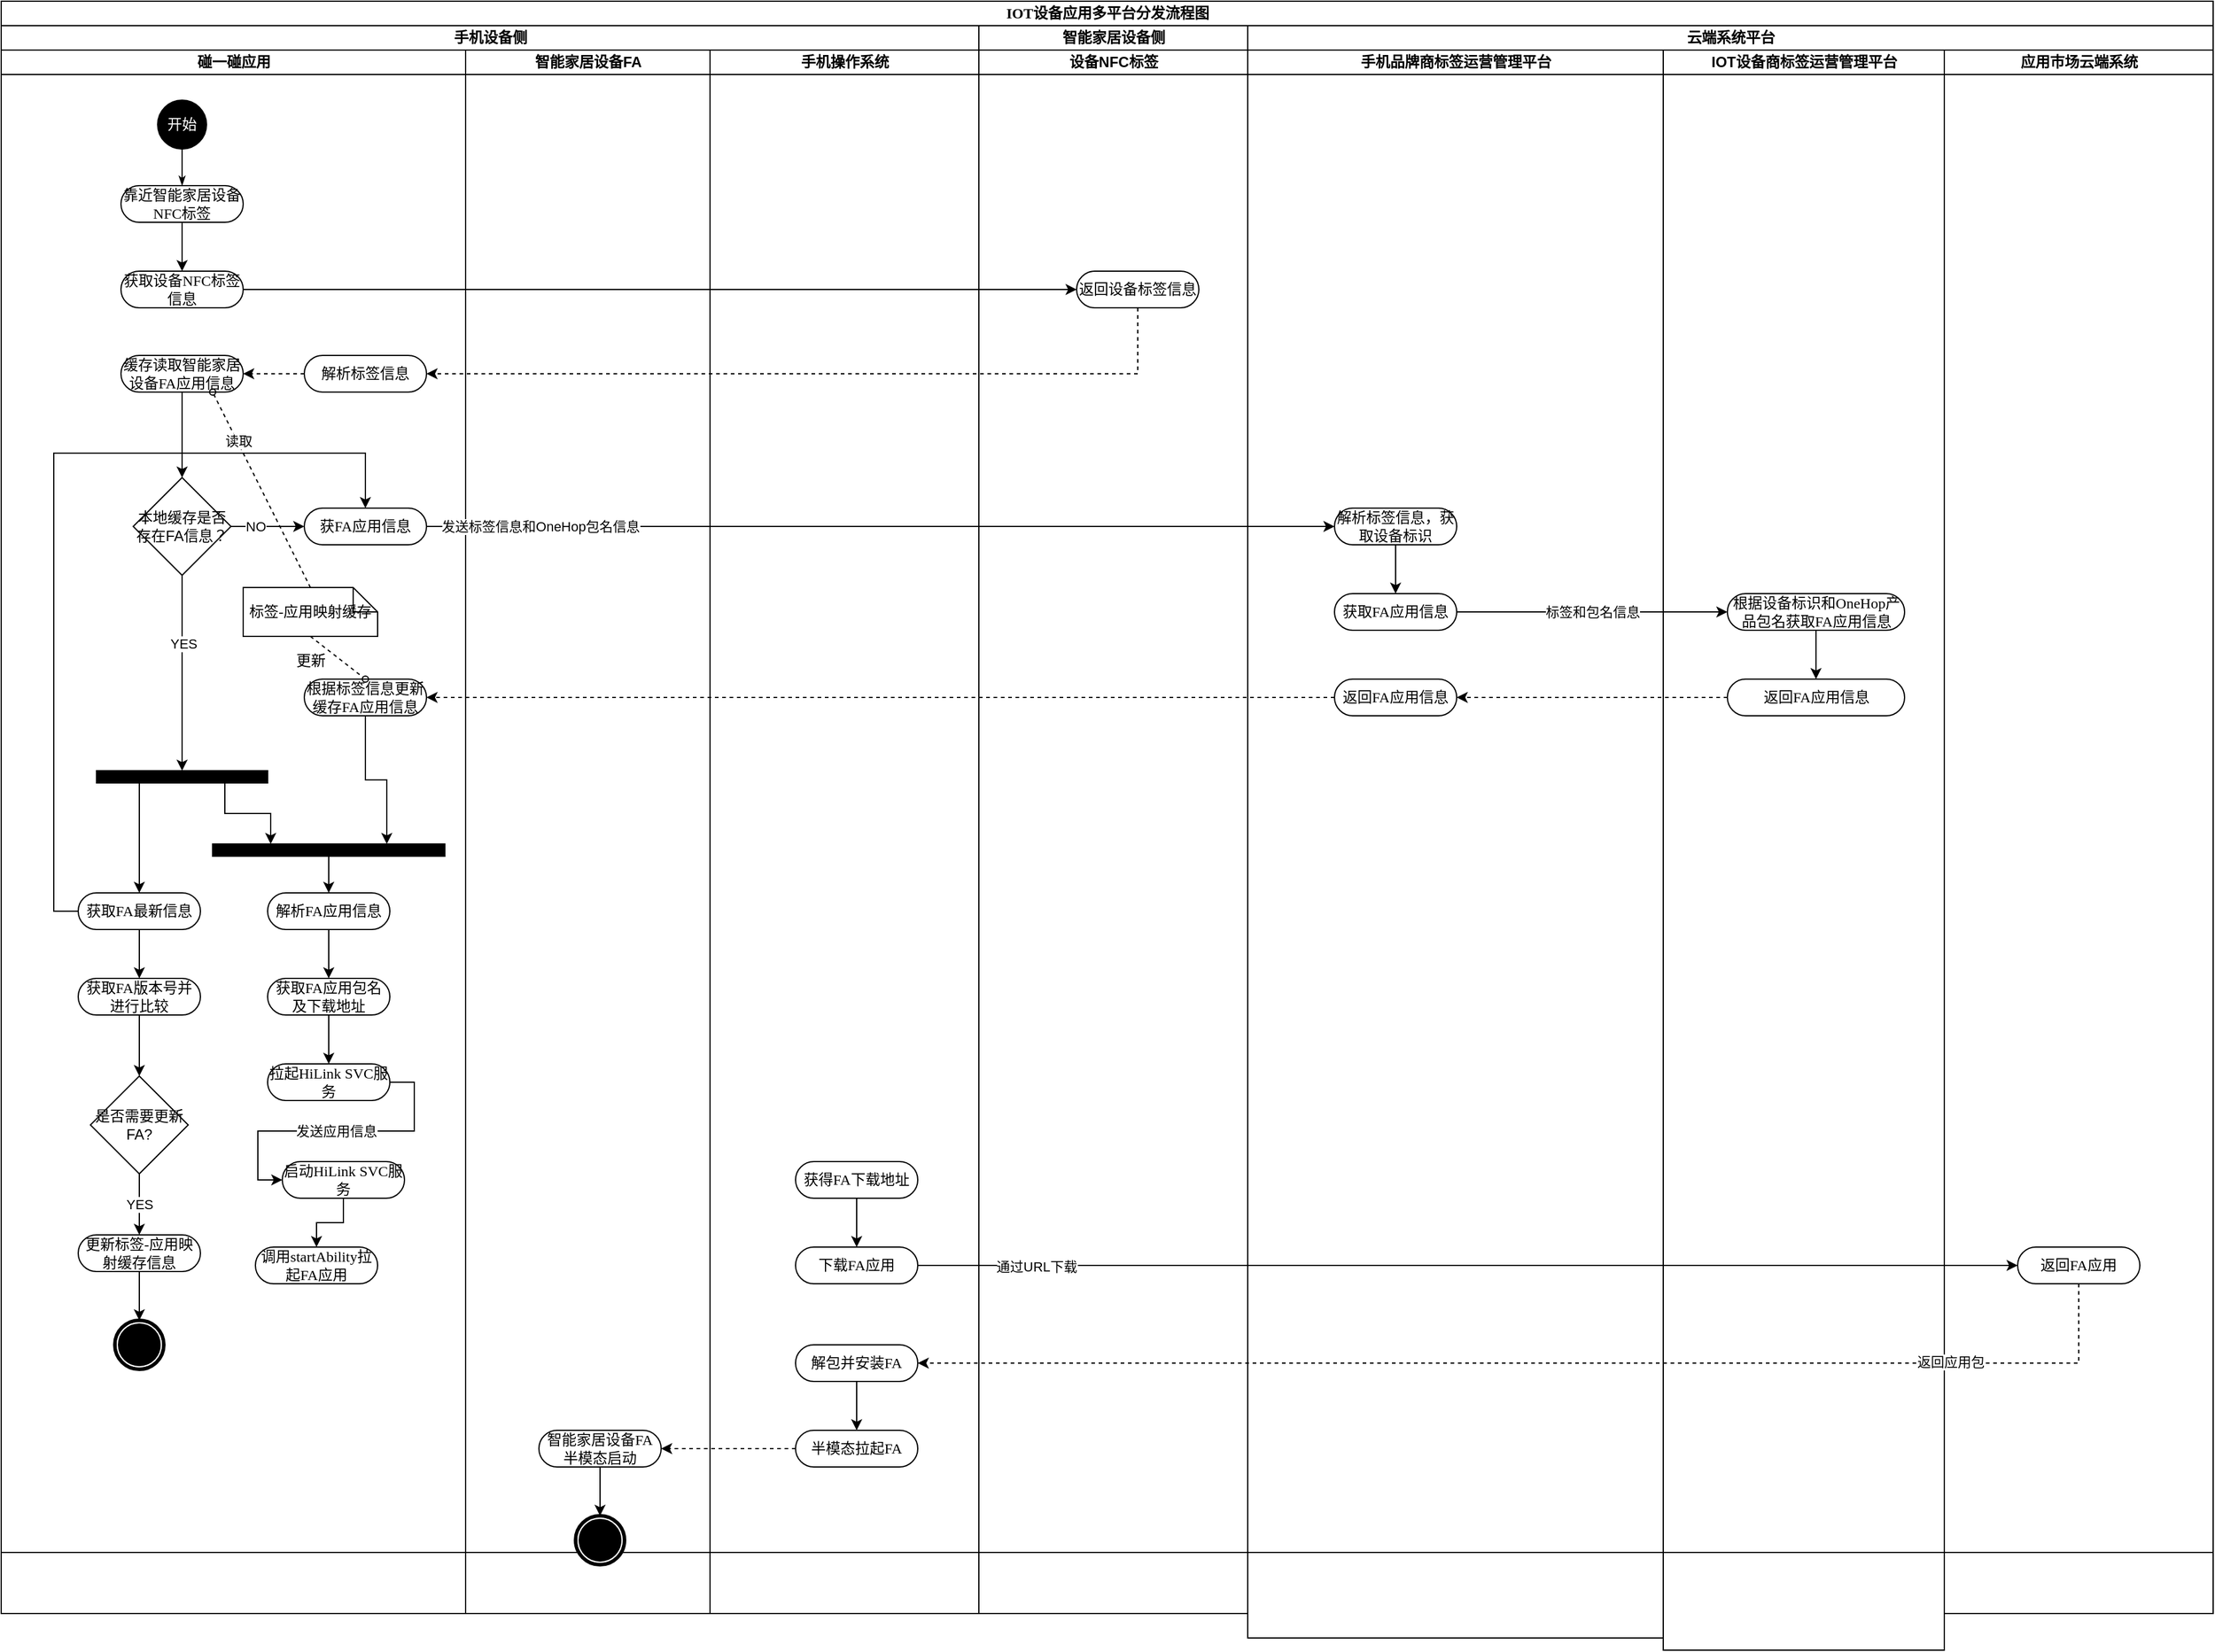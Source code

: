 <mxfile version="13.6.2" type="github">
  <diagram id="bne0GptcliV4wtazItF0" name="Page-1">
    <mxGraphModel dx="2489" dy="794" grid="1" gridSize="10" guides="1" tooltips="1" connect="1" arrows="1" fold="1" page="1" pageScale="1" pageWidth="827" pageHeight="1169" math="0" shadow="0">
      <root>
        <mxCell id="0" />
        <mxCell id="1" parent="0" />
        <mxCell id="QrTJQ4TlJ2hvMYAhIBJm-1" value="IOT设备应用多平台分发流程图" style="swimlane;html=1;childLayout=stackLayout;startSize=20;rounded=0;shadow=0;comic=0;labelBackgroundColor=none;strokeWidth=1;fontFamily=Verdana;fontSize=12;align=center;" parent="1" vertex="1">
          <mxGeometry x="-80" y="40" width="1810" height="1270" as="geometry" />
        </mxCell>
        <mxCell id="QrTJQ4TlJ2hvMYAhIBJm-2" value="手机设备侧" style="swimlane;html=1;startSize=20;" parent="QrTJQ4TlJ2hvMYAhIBJm-1" vertex="1">
          <mxGeometry y="20" width="800" height="1250" as="geometry" />
        </mxCell>
        <mxCell id="QrTJQ4TlJ2hvMYAhIBJm-3" value="碰一碰应用" style="swimlane;html=1;startSize=20;" parent="QrTJQ4TlJ2hvMYAhIBJm-2" vertex="1">
          <mxGeometry y="20" width="380" height="1280" as="geometry" />
        </mxCell>
        <mxCell id="QrTJQ4TlJ2hvMYAhIBJm-4" style="edgeStyle=orthogonalEdgeStyle;rounded=0;html=1;labelBackgroundColor=none;startArrow=none;startFill=0;startSize=5;endArrow=classicThin;endFill=1;endSize=5;jettySize=auto;orthogonalLoop=1;strokeWidth=1;fontFamily=Verdana;fontSize=12" parent="QrTJQ4TlJ2hvMYAhIBJm-3" source="QrTJQ4TlJ2hvMYAhIBJm-17" target="QrTJQ4TlJ2hvMYAhIBJm-16" edge="1">
          <mxGeometry relative="1" as="geometry" />
        </mxCell>
        <mxCell id="QrTJQ4TlJ2hvMYAhIBJm-5" style="edgeStyle=orthogonalEdgeStyle;rounded=0;orthogonalLoop=1;jettySize=auto;html=1;exitX=0.5;exitY=1;exitDx=0;exitDy=0;entryX=0.5;entryY=0;entryDx=0;entryDy=0;" parent="QrTJQ4TlJ2hvMYAhIBJm-3" source="QrTJQ4TlJ2hvMYAhIBJm-16" target="QrTJQ4TlJ2hvMYAhIBJm-18" edge="1">
          <mxGeometry relative="1" as="geometry" />
        </mxCell>
        <mxCell id="QrTJQ4TlJ2hvMYAhIBJm-6" style="edgeStyle=orthogonalEdgeStyle;rounded=0;orthogonalLoop=1;jettySize=auto;html=1;exitX=0;exitY=0.5;exitDx=0;exitDy=0;entryX=0.5;entryY=0;entryDx=0;entryDy=0;" parent="QrTJQ4TlJ2hvMYAhIBJm-3" source="QrTJQ4TlJ2hvMYAhIBJm-8" target="QrTJQ4TlJ2hvMYAhIBJm-36" edge="1">
          <mxGeometry relative="1" as="geometry">
            <Array as="points">
              <mxPoint x="43" y="705" />
              <mxPoint x="43" y="330" />
              <mxPoint x="298" y="330" />
            </Array>
          </mxGeometry>
        </mxCell>
        <mxCell id="QrTJQ4TlJ2hvMYAhIBJm-7" style="edgeStyle=orthogonalEdgeStyle;rounded=0;orthogonalLoop=1;jettySize=auto;html=1;exitX=0.5;exitY=1;exitDx=0;exitDy=0;entryX=0.5;entryY=0;entryDx=0;entryDy=0;" parent="QrTJQ4TlJ2hvMYAhIBJm-3" source="QrTJQ4TlJ2hvMYAhIBJm-8" target="QrTJQ4TlJ2hvMYAhIBJm-10" edge="1">
          <mxGeometry relative="1" as="geometry" />
        </mxCell>
        <mxCell id="QrTJQ4TlJ2hvMYAhIBJm-8" value="获取FA最新信息" style="rounded=1;whiteSpace=wrap;html=1;shadow=0;comic=0;labelBackgroundColor=none;strokeWidth=1;fontFamily=Verdana;fontSize=12;align=center;arcSize=50;" parent="QrTJQ4TlJ2hvMYAhIBJm-3" vertex="1">
          <mxGeometry x="63" y="690" width="100" height="30" as="geometry" />
        </mxCell>
        <mxCell id="QrTJQ4TlJ2hvMYAhIBJm-9" style="edgeStyle=orthogonalEdgeStyle;rounded=0;orthogonalLoop=1;jettySize=auto;html=1;exitX=0.5;exitY=1;exitDx=0;exitDy=0;entryX=0.5;entryY=0;entryDx=0;entryDy=0;" parent="QrTJQ4TlJ2hvMYAhIBJm-3" source="QrTJQ4TlJ2hvMYAhIBJm-10" target="QrTJQ4TlJ2hvMYAhIBJm-12" edge="1">
          <mxGeometry relative="1" as="geometry" />
        </mxCell>
        <mxCell id="QrTJQ4TlJ2hvMYAhIBJm-10" value="获取FA版本号并进行比较" style="rounded=1;whiteSpace=wrap;html=1;shadow=0;comic=0;labelBackgroundColor=none;strokeWidth=1;fontFamily=Verdana;fontSize=12;align=center;arcSize=50;" parent="QrTJQ4TlJ2hvMYAhIBJm-3" vertex="1">
          <mxGeometry x="63" y="760" width="100" height="30" as="geometry" />
        </mxCell>
        <mxCell id="QrTJQ4TlJ2hvMYAhIBJm-11" value="YES" style="edgeStyle=orthogonalEdgeStyle;rounded=0;orthogonalLoop=1;jettySize=auto;html=1;exitX=0.5;exitY=1;exitDx=0;exitDy=0;entryX=0.5;entryY=0;entryDx=0;entryDy=0;" parent="QrTJQ4TlJ2hvMYAhIBJm-3" source="QrTJQ4TlJ2hvMYAhIBJm-12" target="QrTJQ4TlJ2hvMYAhIBJm-14" edge="1">
          <mxGeometry relative="1" as="geometry" />
        </mxCell>
        <mxCell id="QrTJQ4TlJ2hvMYAhIBJm-12" value="是否需要更新FA?" style="rhombus;whiteSpace=wrap;html=1;" parent="QrTJQ4TlJ2hvMYAhIBJm-3" vertex="1">
          <mxGeometry x="73" y="840" width="80" height="80" as="geometry" />
        </mxCell>
        <mxCell id="QrTJQ4TlJ2hvMYAhIBJm-13" style="edgeStyle=orthogonalEdgeStyle;rounded=0;orthogonalLoop=1;jettySize=auto;html=1;exitX=0.5;exitY=1;exitDx=0;exitDy=0;entryX=0.5;entryY=0;entryDx=0;entryDy=0;" parent="QrTJQ4TlJ2hvMYAhIBJm-3" source="QrTJQ4TlJ2hvMYAhIBJm-14" target="QrTJQ4TlJ2hvMYAhIBJm-15" edge="1">
          <mxGeometry relative="1" as="geometry" />
        </mxCell>
        <mxCell id="QrTJQ4TlJ2hvMYAhIBJm-14" value="更新标签-应用映射缓存信息" style="rounded=1;whiteSpace=wrap;html=1;shadow=0;comic=0;labelBackgroundColor=none;strokeWidth=1;fontFamily=Verdana;fontSize=12;align=center;arcSize=50;" parent="QrTJQ4TlJ2hvMYAhIBJm-3" vertex="1">
          <mxGeometry x="63" y="970" width="100" height="30" as="geometry" />
        </mxCell>
        <mxCell id="QrTJQ4TlJ2hvMYAhIBJm-15" value="" style="shape=mxgraph.bpmn.shape;html=1;verticalLabelPosition=bottom;labelBackgroundColor=#ffffff;verticalAlign=top;perimeter=ellipsePerimeter;outline=end;symbol=terminate;rounded=0;shadow=0;comic=0;strokeWidth=1;fontFamily=Verdana;fontSize=12;align=center;" parent="QrTJQ4TlJ2hvMYAhIBJm-3" vertex="1">
          <mxGeometry x="93" y="1040" width="40" height="40" as="geometry" />
        </mxCell>
        <mxCell id="QrTJQ4TlJ2hvMYAhIBJm-16" value="靠近智能家居设备NFC标签" style="rounded=1;whiteSpace=wrap;html=1;shadow=0;comic=0;labelBackgroundColor=none;strokeWidth=1;fontFamily=Verdana;fontSize=12;align=center;arcSize=50;" parent="QrTJQ4TlJ2hvMYAhIBJm-3" vertex="1">
          <mxGeometry x="98" y="111" width="100" height="30" as="geometry" />
        </mxCell>
        <mxCell id="QrTJQ4TlJ2hvMYAhIBJm-17" value="&lt;font color=&quot;#ffffff&quot;&gt;开始&lt;/font&gt;" style="ellipse;whiteSpace=wrap;html=1;rounded=0;shadow=0;comic=0;labelBackgroundColor=none;strokeWidth=1;fillColor=#000000;fontFamily=Verdana;fontSize=12;align=center;" parent="QrTJQ4TlJ2hvMYAhIBJm-3" vertex="1">
          <mxGeometry x="128" y="41" width="40" height="40" as="geometry" />
        </mxCell>
        <mxCell id="QrTJQ4TlJ2hvMYAhIBJm-18" value="获取设备NFC标签信息" style="rounded=1;whiteSpace=wrap;html=1;shadow=0;comic=0;labelBackgroundColor=none;strokeWidth=1;fontFamily=Verdana;fontSize=12;align=center;arcSize=50;" parent="QrTJQ4TlJ2hvMYAhIBJm-3" vertex="1">
          <mxGeometry x="98" y="181" width="100" height="30" as="geometry" />
        </mxCell>
        <mxCell id="QrTJQ4TlJ2hvMYAhIBJm-19" style="edgeStyle=orthogonalEdgeStyle;rounded=0;orthogonalLoop=1;jettySize=auto;html=1;exitX=0.5;exitY=1;exitDx=0;exitDy=0;entryX=0.5;entryY=0;entryDx=0;entryDy=0;" parent="QrTJQ4TlJ2hvMYAhIBJm-3" source="QrTJQ4TlJ2hvMYAhIBJm-20" target="QrTJQ4TlJ2hvMYAhIBJm-34" edge="1">
          <mxGeometry relative="1" as="geometry" />
        </mxCell>
        <mxCell id="QrTJQ4TlJ2hvMYAhIBJm-20" value="缓存读取智能家居设备FA应用信息" style="rounded=1;whiteSpace=wrap;html=1;shadow=0;comic=0;labelBackgroundColor=none;strokeWidth=1;fontFamily=Verdana;fontSize=12;align=center;arcSize=50;" parent="QrTJQ4TlJ2hvMYAhIBJm-3" vertex="1">
          <mxGeometry x="98" y="250" width="100" height="30" as="geometry" />
        </mxCell>
        <mxCell id="QrTJQ4TlJ2hvMYAhIBJm-21" style="edgeStyle=orthogonalEdgeStyle;rounded=0;orthogonalLoop=1;jettySize=auto;html=1;exitX=0;exitY=0.5;exitDx=0;exitDy=0;entryX=1;entryY=0.5;entryDx=0;entryDy=0;dashed=1;" parent="QrTJQ4TlJ2hvMYAhIBJm-3" source="QrTJQ4TlJ2hvMYAhIBJm-30" target="QrTJQ4TlJ2hvMYAhIBJm-20" edge="1">
          <mxGeometry relative="1" as="geometry" />
        </mxCell>
        <mxCell id="QrTJQ4TlJ2hvMYAhIBJm-22" style="edgeStyle=orthogonalEdgeStyle;rounded=0;orthogonalLoop=1;jettySize=auto;html=1;exitX=0.25;exitY=1;exitDx=0;exitDy=0;entryX=0.5;entryY=0;entryDx=0;entryDy=0;" parent="QrTJQ4TlJ2hvMYAhIBJm-3" source="QrTJQ4TlJ2hvMYAhIBJm-24" target="QrTJQ4TlJ2hvMYAhIBJm-8" edge="1">
          <mxGeometry relative="1" as="geometry" />
        </mxCell>
        <mxCell id="QrTJQ4TlJ2hvMYAhIBJm-23" style="edgeStyle=orthogonalEdgeStyle;rounded=0;orthogonalLoop=1;jettySize=auto;html=1;exitX=0.75;exitY=1;exitDx=0;exitDy=0;entryX=0.25;entryY=0;entryDx=0;entryDy=0;" parent="QrTJQ4TlJ2hvMYAhIBJm-3" source="QrTJQ4TlJ2hvMYAhIBJm-24" target="QrTJQ4TlJ2hvMYAhIBJm-42" edge="1">
          <mxGeometry relative="1" as="geometry" />
        </mxCell>
        <mxCell id="QrTJQ4TlJ2hvMYAhIBJm-24" value="" style="whiteSpace=wrap;html=1;rounded=0;shadow=0;comic=0;labelBackgroundColor=none;strokeWidth=1;fillColor=#000000;fontFamily=Verdana;fontSize=12;align=center;rotation=0;" parent="QrTJQ4TlJ2hvMYAhIBJm-3" vertex="1">
          <mxGeometry x="78" y="590" width="140" height="10" as="geometry" />
        </mxCell>
        <mxCell id="QrTJQ4TlJ2hvMYAhIBJm-25" style="edgeStyle=orthogonalEdgeStyle;rounded=0;orthogonalLoop=1;jettySize=auto;html=1;exitX=0.5;exitY=1;exitDx=0;exitDy=0;entryX=0.5;entryY=0;entryDx=0;entryDy=0;" parent="QrTJQ4TlJ2hvMYAhIBJm-3" source="QrTJQ4TlJ2hvMYAhIBJm-26" target="QrTJQ4TlJ2hvMYAhIBJm-28" edge="1">
          <mxGeometry relative="1" as="geometry" />
        </mxCell>
        <mxCell id="QrTJQ4TlJ2hvMYAhIBJm-26" value="解析FA应用信息" style="rounded=1;whiteSpace=wrap;html=1;shadow=0;comic=0;labelBackgroundColor=none;strokeWidth=1;fontFamily=Verdana;fontSize=12;align=center;arcSize=50;" parent="QrTJQ4TlJ2hvMYAhIBJm-3" vertex="1">
          <mxGeometry x="218" y="690" width="100" height="30" as="geometry" />
        </mxCell>
        <mxCell id="QrTJQ4TlJ2hvMYAhIBJm-27" style="edgeStyle=orthogonalEdgeStyle;rounded=0;orthogonalLoop=1;jettySize=auto;html=1;exitX=0.5;exitY=1;exitDx=0;exitDy=0;entryX=0.5;entryY=0;entryDx=0;entryDy=0;" parent="QrTJQ4TlJ2hvMYAhIBJm-3" source="QrTJQ4TlJ2hvMYAhIBJm-28" target="QrTJQ4TlJ2hvMYAhIBJm-29" edge="1">
          <mxGeometry relative="1" as="geometry" />
        </mxCell>
        <mxCell id="QrTJQ4TlJ2hvMYAhIBJm-28" value="获取FA应用包名及下载地址" style="rounded=1;whiteSpace=wrap;html=1;shadow=0;comic=0;labelBackgroundColor=none;strokeWidth=1;fontFamily=Verdana;fontSize=12;align=center;arcSize=50;" parent="QrTJQ4TlJ2hvMYAhIBJm-3" vertex="1">
          <mxGeometry x="218" y="760" width="100" height="30" as="geometry" />
        </mxCell>
        <mxCell id="QrTJQ4TlJ2hvMYAhIBJm-29" value="拉起HiLink SVC服务" style="rounded=1;whiteSpace=wrap;html=1;shadow=0;comic=0;labelBackgroundColor=none;strokeWidth=1;fontFamily=Verdana;fontSize=12;align=center;arcSize=50;" parent="QrTJQ4TlJ2hvMYAhIBJm-3" vertex="1">
          <mxGeometry x="218" y="830" width="100" height="30" as="geometry" />
        </mxCell>
        <mxCell id="QrTJQ4TlJ2hvMYAhIBJm-71" value="调用startAbility拉起FA应用" style="rounded=1;whiteSpace=wrap;html=1;shadow=0;comic=0;labelBackgroundColor=none;strokeWidth=1;fontFamily=Verdana;fontSize=12;align=center;arcSize=50;" parent="QrTJQ4TlJ2hvMYAhIBJm-3" vertex="1">
          <mxGeometry x="208" y="980" width="100" height="30" as="geometry" />
        </mxCell>
        <mxCell id="QrTJQ4TlJ2hvMYAhIBJm-30" value="解析标签信息" style="rounded=1;whiteSpace=wrap;html=1;shadow=0;comic=0;labelBackgroundColor=none;strokeWidth=1;fontFamily=Verdana;fontSize=12;align=center;arcSize=50;" parent="QrTJQ4TlJ2hvMYAhIBJm-3" vertex="1">
          <mxGeometry x="248" y="250" width="100" height="30" as="geometry" />
        </mxCell>
        <mxCell id="QrTJQ4TlJ2hvMYAhIBJm-31" value="NO" style="edgeStyle=orthogonalEdgeStyle;rounded=0;orthogonalLoop=1;jettySize=auto;html=1;exitX=1;exitY=0.5;exitDx=0;exitDy=0;" parent="QrTJQ4TlJ2hvMYAhIBJm-3" source="QrTJQ4TlJ2hvMYAhIBJm-34" target="QrTJQ4TlJ2hvMYAhIBJm-36" edge="1">
          <mxGeometry x="-0.333" relative="1" as="geometry">
            <Array as="points">
              <mxPoint x="208" y="390" />
              <mxPoint x="208" y="390" />
            </Array>
            <mxPoint as="offset" />
          </mxGeometry>
        </mxCell>
        <mxCell id="QrTJQ4TlJ2hvMYAhIBJm-32" style="edgeStyle=orthogonalEdgeStyle;rounded=0;orthogonalLoop=1;jettySize=auto;html=1;exitX=0.5;exitY=1;exitDx=0;exitDy=0;entryX=0.5;entryY=0;entryDx=0;entryDy=0;" parent="QrTJQ4TlJ2hvMYAhIBJm-3" source="QrTJQ4TlJ2hvMYAhIBJm-34" edge="1">
          <mxGeometry relative="1" as="geometry">
            <mxPoint x="148" y="590" as="targetPoint" />
          </mxGeometry>
        </mxCell>
        <mxCell id="QrTJQ4TlJ2hvMYAhIBJm-33" value="YES" style="edgeLabel;html=1;align=center;verticalAlign=middle;resizable=0;points=[];" parent="QrTJQ4TlJ2hvMYAhIBJm-32" vertex="1" connectable="0">
          <mxGeometry x="-0.3" y="1" relative="1" as="geometry">
            <mxPoint as="offset" />
          </mxGeometry>
        </mxCell>
        <mxCell id="QrTJQ4TlJ2hvMYAhIBJm-34" value="本地缓存是否存在FA信息？" style="rhombus;whiteSpace=wrap;html=1;" parent="QrTJQ4TlJ2hvMYAhIBJm-3" vertex="1">
          <mxGeometry x="108" y="350" width="80" height="80" as="geometry" />
        </mxCell>
        <mxCell id="QrTJQ4TlJ2hvMYAhIBJm-35" value="标签-应用映射缓存" style="shape=note;whiteSpace=wrap;html=1;rounded=0;shadow=0;comic=0;labelBackgroundColor=none;strokeWidth=1;fontFamily=Verdana;fontSize=12;align=center;size=20;" parent="QrTJQ4TlJ2hvMYAhIBJm-3" vertex="1">
          <mxGeometry x="198" y="440" width="110" height="40" as="geometry" />
        </mxCell>
        <mxCell id="QrTJQ4TlJ2hvMYAhIBJm-36" value="获FA应用信息" style="rounded=1;whiteSpace=wrap;html=1;shadow=0;comic=0;labelBackgroundColor=none;strokeWidth=1;fontFamily=Verdana;fontSize=12;align=center;arcSize=50;" parent="QrTJQ4TlJ2hvMYAhIBJm-3" vertex="1">
          <mxGeometry x="248" y="375" width="100" height="30" as="geometry" />
        </mxCell>
        <mxCell id="QrTJQ4TlJ2hvMYAhIBJm-37" value="根据标签信息更新缓存FA应用信息" style="rounded=1;whiteSpace=wrap;html=1;shadow=0;comic=0;labelBackgroundColor=none;strokeWidth=1;fontFamily=Verdana;fontSize=12;align=center;arcSize=50;" parent="QrTJQ4TlJ2hvMYAhIBJm-3" vertex="1">
          <mxGeometry x="248" y="515" width="100" height="30" as="geometry" />
        </mxCell>
        <mxCell id="QrTJQ4TlJ2hvMYAhIBJm-38" value="更新" style="edgeStyle=none;rounded=0;html=1;dashed=1;labelBackgroundColor=none;startArrow=none;startFill=0;startSize=5;endArrow=oval;endFill=0;endSize=5;jettySize=auto;orthogonalLoop=1;strokeWidth=1;fontFamily=Verdana;fontSize=12;exitX=0.5;exitY=1;exitDx=0;exitDy=0;exitPerimeter=0;entryX=0.5;entryY=0;entryDx=0;entryDy=0;" parent="QrTJQ4TlJ2hvMYAhIBJm-3" source="QrTJQ4TlJ2hvMYAhIBJm-35" target="QrTJQ4TlJ2hvMYAhIBJm-37" edge="1">
          <mxGeometry x="-0.569" y="-16" relative="1" as="geometry">
            <mxPoint x="253" y="450" as="sourcePoint" />
            <mxPoint x="178" y="419.788" as="targetPoint" />
            <mxPoint as="offset" />
          </mxGeometry>
        </mxCell>
        <mxCell id="QrTJQ4TlJ2hvMYAhIBJm-39" value="" style="edgeStyle=none;rounded=0;html=1;dashed=1;labelBackgroundColor=none;startArrow=none;startFill=0;startSize=5;endArrow=oval;endFill=0;endSize=5;jettySize=auto;orthogonalLoop=1;strokeWidth=1;fontFamily=Verdana;fontSize=12;entryX=0.75;entryY=1;entryDx=0;entryDy=0;exitX=0.5;exitY=0;exitDx=0;exitDy=0;exitPerimeter=0;" parent="QrTJQ4TlJ2hvMYAhIBJm-3" source="QrTJQ4TlJ2hvMYAhIBJm-35" target="QrTJQ4TlJ2hvMYAhIBJm-20" edge="1">
          <mxGeometry x="0.525" y="4" relative="1" as="geometry">
            <mxPoint x="258" y="510" as="sourcePoint" />
            <mxPoint x="318" y="595" as="targetPoint" />
            <mxPoint x="-1" as="offset" />
          </mxGeometry>
        </mxCell>
        <mxCell id="QrTJQ4TlJ2hvMYAhIBJm-40" value="读取" style="edgeLabel;html=1;align=center;verticalAlign=middle;resizable=0;points=[];" parent="QrTJQ4TlJ2hvMYAhIBJm-39" vertex="1" connectable="0">
          <mxGeometry x="0.505" y="-1" relative="1" as="geometry">
            <mxPoint as="offset" />
          </mxGeometry>
        </mxCell>
        <mxCell id="QrTJQ4TlJ2hvMYAhIBJm-41" style="edgeStyle=orthogonalEdgeStyle;rounded=0;orthogonalLoop=1;jettySize=auto;html=1;exitX=0.5;exitY=1;exitDx=0;exitDy=0;entryX=0.5;entryY=0;entryDx=0;entryDy=0;" parent="QrTJQ4TlJ2hvMYAhIBJm-3" source="QrTJQ4TlJ2hvMYAhIBJm-42" target="QrTJQ4TlJ2hvMYAhIBJm-26" edge="1">
          <mxGeometry relative="1" as="geometry" />
        </mxCell>
        <mxCell id="QrTJQ4TlJ2hvMYAhIBJm-42" value="" style="whiteSpace=wrap;html=1;rounded=0;shadow=0;comic=0;labelBackgroundColor=none;strokeWidth=1;fillColor=#000000;fontFamily=Verdana;fontSize=12;align=center;rotation=0;" parent="QrTJQ4TlJ2hvMYAhIBJm-3" vertex="1">
          <mxGeometry x="173" y="650" width="190" height="10" as="geometry" />
        </mxCell>
        <mxCell id="QrTJQ4TlJ2hvMYAhIBJm-43" style="edgeStyle=orthogonalEdgeStyle;rounded=0;orthogonalLoop=1;jettySize=auto;html=1;exitX=0.5;exitY=1;exitDx=0;exitDy=0;entryX=0.75;entryY=0;entryDx=0;entryDy=0;" parent="QrTJQ4TlJ2hvMYAhIBJm-3" source="QrTJQ4TlJ2hvMYAhIBJm-37" target="QrTJQ4TlJ2hvMYAhIBJm-42" edge="1">
          <mxGeometry relative="1" as="geometry">
            <mxPoint x="297" y="645" as="targetPoint" />
          </mxGeometry>
        </mxCell>
        <mxCell id="QrTJQ4TlJ2hvMYAhIBJm-79" value="发送应用信息" style="edgeStyle=orthogonalEdgeStyle;rounded=0;orthogonalLoop=1;jettySize=auto;html=1;exitX=1;exitY=0.5;exitDx=0;exitDy=0;entryX=0;entryY=0.5;entryDx=0;entryDy=0;" parent="QrTJQ4TlJ2hvMYAhIBJm-3" source="QrTJQ4TlJ2hvMYAhIBJm-29" target="QrTJQ4TlJ2hvMYAhIBJm-70" edge="1">
          <mxGeometry relative="1" as="geometry" />
        </mxCell>
        <mxCell id="QrTJQ4TlJ2hvMYAhIBJm-70" value="启动HiLink SVC服务" style="rounded=1;whiteSpace=wrap;html=1;shadow=0;comic=0;labelBackgroundColor=none;strokeWidth=1;fontFamily=Verdana;fontSize=12;align=center;arcSize=50;" parent="QrTJQ4TlJ2hvMYAhIBJm-3" vertex="1">
          <mxGeometry x="230" y="910" width="100" height="30" as="geometry" />
        </mxCell>
        <mxCell id="QrTJQ4TlJ2hvMYAhIBJm-69" style="edgeStyle=orthogonalEdgeStyle;rounded=0;orthogonalLoop=1;jettySize=auto;html=1;exitX=0.5;exitY=1;exitDx=0;exitDy=0;entryX=0.5;entryY=0;entryDx=0;entryDy=0;" parent="QrTJQ4TlJ2hvMYAhIBJm-3" source="QrTJQ4TlJ2hvMYAhIBJm-70" target="QrTJQ4TlJ2hvMYAhIBJm-71" edge="1">
          <mxGeometry relative="1" as="geometry" />
        </mxCell>
        <mxCell id="QrTJQ4TlJ2hvMYAhIBJm-64" value="智能家居设备FA" style="swimlane;html=1;startSize=20;" parent="QrTJQ4TlJ2hvMYAhIBJm-2" vertex="1">
          <mxGeometry x="380" y="20" width="200" height="1280" as="geometry" />
        </mxCell>
        <mxCell id="QrTJQ4TlJ2hvMYAhIBJm-65" style="edgeStyle=orthogonalEdgeStyle;rounded=0;orthogonalLoop=1;jettySize=auto;html=1;exitX=0.5;exitY=1;exitDx=0;exitDy=0;entryX=0.5;entryY=0;entryDx=0;entryDy=0;" parent="QrTJQ4TlJ2hvMYAhIBJm-64" source="QrTJQ4TlJ2hvMYAhIBJm-66" target="QrTJQ4TlJ2hvMYAhIBJm-67" edge="1">
          <mxGeometry relative="1" as="geometry" />
        </mxCell>
        <mxCell id="QrTJQ4TlJ2hvMYAhIBJm-66" value="智能家居设备FA半模态启动" style="rounded=1;whiteSpace=wrap;html=1;shadow=0;comic=0;labelBackgroundColor=none;strokeWidth=1;fontFamily=Verdana;fontSize=12;align=center;arcSize=50;" parent="QrTJQ4TlJ2hvMYAhIBJm-64" vertex="1">
          <mxGeometry x="60" y="1130" width="100" height="30" as="geometry" />
        </mxCell>
        <mxCell id="QrTJQ4TlJ2hvMYAhIBJm-67" value="" style="shape=mxgraph.bpmn.shape;html=1;verticalLabelPosition=bottom;labelBackgroundColor=#ffffff;verticalAlign=top;perimeter=ellipsePerimeter;outline=end;symbol=terminate;rounded=0;shadow=0;comic=0;strokeWidth=1;fontFamily=Verdana;fontSize=12;align=center;" parent="QrTJQ4TlJ2hvMYAhIBJm-64" vertex="1">
          <mxGeometry x="90" y="1200" width="40" height="40" as="geometry" />
        </mxCell>
        <mxCell id="QrTJQ4TlJ2hvMYAhIBJm-57" value="手机操作系统" style="swimlane;html=1;startSize=20;" parent="QrTJQ4TlJ2hvMYAhIBJm-2" vertex="1">
          <mxGeometry x="580" y="20" width="220" height="1280" as="geometry" />
        </mxCell>
        <mxCell id="QrTJQ4TlJ2hvMYAhIBJm-58" style="edgeStyle=orthogonalEdgeStyle;rounded=0;orthogonalLoop=1;jettySize=auto;html=1;exitX=0.5;exitY=1;exitDx=0;exitDy=0;" parent="QrTJQ4TlJ2hvMYAhIBJm-57" source="QrTJQ4TlJ2hvMYAhIBJm-59" target="QrTJQ4TlJ2hvMYAhIBJm-60" edge="1">
          <mxGeometry relative="1" as="geometry" />
        </mxCell>
        <mxCell id="QrTJQ4TlJ2hvMYAhIBJm-59" value="获得FA下载地址" style="rounded=1;whiteSpace=wrap;html=1;shadow=0;comic=0;labelBackgroundColor=none;strokeWidth=1;fontFamily=Verdana;fontSize=12;align=center;arcSize=50;" parent="QrTJQ4TlJ2hvMYAhIBJm-57" vertex="1">
          <mxGeometry x="70" y="910" width="100" height="30" as="geometry" />
        </mxCell>
        <mxCell id="QrTJQ4TlJ2hvMYAhIBJm-60" value="下载FA应用" style="rounded=1;whiteSpace=wrap;html=1;shadow=0;comic=0;labelBackgroundColor=none;strokeWidth=1;fontFamily=Verdana;fontSize=12;align=center;arcSize=50;" parent="QrTJQ4TlJ2hvMYAhIBJm-57" vertex="1">
          <mxGeometry x="70" y="980" width="100" height="30" as="geometry" />
        </mxCell>
        <mxCell id="QrTJQ4TlJ2hvMYAhIBJm-61" style="edgeStyle=orthogonalEdgeStyle;rounded=0;orthogonalLoop=1;jettySize=auto;html=1;exitX=0.5;exitY=1;exitDx=0;exitDy=0;entryX=0.5;entryY=0;entryDx=0;entryDy=0;" parent="QrTJQ4TlJ2hvMYAhIBJm-57" source="QrTJQ4TlJ2hvMYAhIBJm-62" target="QrTJQ4TlJ2hvMYAhIBJm-63" edge="1">
          <mxGeometry relative="1" as="geometry" />
        </mxCell>
        <mxCell id="QrTJQ4TlJ2hvMYAhIBJm-62" value="解包并安装FA" style="rounded=1;whiteSpace=wrap;html=1;shadow=0;comic=0;labelBackgroundColor=none;strokeWidth=1;fontFamily=Verdana;fontSize=12;align=center;arcSize=50;" parent="QrTJQ4TlJ2hvMYAhIBJm-57" vertex="1">
          <mxGeometry x="70" y="1060" width="100" height="30" as="geometry" />
        </mxCell>
        <mxCell id="QrTJQ4TlJ2hvMYAhIBJm-63" value="半模态拉起FA" style="rounded=1;whiteSpace=wrap;html=1;shadow=0;comic=0;labelBackgroundColor=none;strokeWidth=1;fontFamily=Verdana;fontSize=12;align=center;arcSize=50;" parent="QrTJQ4TlJ2hvMYAhIBJm-57" vertex="1">
          <mxGeometry x="70" y="1130" width="100" height="30" as="geometry" />
        </mxCell>
        <mxCell id="QrTJQ4TlJ2hvMYAhIBJm-86" style="edgeStyle=orthogonalEdgeStyle;rounded=0;orthogonalLoop=1;jettySize=auto;html=1;exitX=0;exitY=0.5;exitDx=0;exitDy=0;entryX=1;entryY=0.5;entryDx=0;entryDy=0;dashed=1;" parent="QrTJQ4TlJ2hvMYAhIBJm-2" source="QrTJQ4TlJ2hvMYAhIBJm-63" target="QrTJQ4TlJ2hvMYAhIBJm-66" edge="1">
          <mxGeometry relative="1" as="geometry" />
        </mxCell>
        <mxCell id="QrTJQ4TlJ2hvMYAhIBJm-72" style="edgeStyle=orthogonalEdgeStyle;rounded=0;orthogonalLoop=1;jettySize=auto;html=1;exitX=1;exitY=0.5;exitDx=0;exitDy=0;entryX=0;entryY=0.5;entryDx=0;entryDy=0;" parent="QrTJQ4TlJ2hvMYAhIBJm-1" source="QrTJQ4TlJ2hvMYAhIBJm-18" target="QrTJQ4TlJ2hvMYAhIBJm-56" edge="1">
          <mxGeometry relative="1" as="geometry" />
        </mxCell>
        <mxCell id="QrTJQ4TlJ2hvMYAhIBJm-73" style="edgeStyle=orthogonalEdgeStyle;rounded=0;orthogonalLoop=1;jettySize=auto;html=1;exitX=0.5;exitY=1;exitDx=0;exitDy=0;entryX=1;entryY=0.5;entryDx=0;entryDy=0;dashed=1;" parent="QrTJQ4TlJ2hvMYAhIBJm-1" source="QrTJQ4TlJ2hvMYAhIBJm-56" target="QrTJQ4TlJ2hvMYAhIBJm-30" edge="1">
          <mxGeometry relative="1" as="geometry" />
        </mxCell>
        <mxCell id="QrTJQ4TlJ2hvMYAhIBJm-87" value="智能家居设备侧" style="swimlane;html=1;startSize=20;" parent="QrTJQ4TlJ2hvMYAhIBJm-1" vertex="1">
          <mxGeometry x="800" y="20" width="220" height="1250" as="geometry" />
        </mxCell>
        <mxCell id="QrTJQ4TlJ2hvMYAhIBJm-55" value="设备NFC标签" style="swimlane;html=1;startSize=20;" parent="QrTJQ4TlJ2hvMYAhIBJm-87" vertex="1">
          <mxGeometry y="20" width="220" height="1280" as="geometry" />
        </mxCell>
        <mxCell id="QrTJQ4TlJ2hvMYAhIBJm-56" value="返回设备标签信息" style="rounded=1;whiteSpace=wrap;html=1;shadow=0;comic=0;labelBackgroundColor=none;strokeWidth=1;fontFamily=Verdana;fontSize=12;align=center;arcSize=50;" parent="QrTJQ4TlJ2hvMYAhIBJm-55" vertex="1">
          <mxGeometry x="80" y="181" width="100" height="30" as="geometry" />
        </mxCell>
        <mxCell id="QrTJQ4TlJ2hvMYAhIBJm-88" value="云端系统平台" style="swimlane;html=1;startSize=20;" parent="QrTJQ4TlJ2hvMYAhIBJm-1" vertex="1">
          <mxGeometry x="1020" y="20" width="790" height="1250" as="geometry" />
        </mxCell>
        <mxCell id="QrTJQ4TlJ2hvMYAhIBJm-50" value="手机品牌商标签运营管理平台" style="swimlane;html=1;startSize=20;" parent="1" vertex="1">
          <mxGeometry x="940" y="80" width="340" height="1300" as="geometry" />
        </mxCell>
        <mxCell id="QrTJQ4TlJ2hvMYAhIBJm-51" style="edgeStyle=orthogonalEdgeStyle;rounded=0;orthogonalLoop=1;jettySize=auto;html=1;exitX=0.5;exitY=1;exitDx=0;exitDy=0;entryX=0.5;entryY=0;entryDx=0;entryDy=0;" parent="QrTJQ4TlJ2hvMYAhIBJm-50" source="QrTJQ4TlJ2hvMYAhIBJm-52" target="QrTJQ4TlJ2hvMYAhIBJm-53" edge="1">
          <mxGeometry relative="1" as="geometry" />
        </mxCell>
        <mxCell id="QrTJQ4TlJ2hvMYAhIBJm-52" value="解析标签信息，获取设备标识" style="rounded=1;whiteSpace=wrap;html=1;shadow=0;comic=0;labelBackgroundColor=none;strokeWidth=1;fontFamily=Verdana;fontSize=12;align=center;arcSize=50;" parent="QrTJQ4TlJ2hvMYAhIBJm-50" vertex="1">
          <mxGeometry x="71" y="375" width="100" height="30" as="geometry" />
        </mxCell>
        <mxCell id="QrTJQ4TlJ2hvMYAhIBJm-53" value="获取FA应用信息" style="rounded=1;whiteSpace=wrap;html=1;shadow=0;comic=0;labelBackgroundColor=none;strokeWidth=1;fontFamily=Verdana;fontSize=12;align=center;arcSize=50;" parent="QrTJQ4TlJ2hvMYAhIBJm-50" vertex="1">
          <mxGeometry x="71" y="445" width="100" height="30" as="geometry" />
        </mxCell>
        <mxCell id="QrTJQ4TlJ2hvMYAhIBJm-54" value="返回FA应用信息" style="rounded=1;whiteSpace=wrap;html=1;shadow=0;comic=0;labelBackgroundColor=none;strokeWidth=1;fontFamily=Verdana;fontSize=12;align=center;arcSize=50;" parent="QrTJQ4TlJ2hvMYAhIBJm-50" vertex="1">
          <mxGeometry x="71" y="515" width="100" height="30" as="geometry" />
        </mxCell>
        <mxCell id="QrTJQ4TlJ2hvMYAhIBJm-74" style="edgeStyle=orthogonalEdgeStyle;rounded=0;orthogonalLoop=1;jettySize=auto;html=1;exitX=1;exitY=0.5;exitDx=0;exitDy=0;entryX=0;entryY=0.5;entryDx=0;entryDy=0;" parent="1" source="QrTJQ4TlJ2hvMYAhIBJm-36" target="QrTJQ4TlJ2hvMYAhIBJm-52" edge="1">
          <mxGeometry relative="1" as="geometry" />
        </mxCell>
        <mxCell id="QrTJQ4TlJ2hvMYAhIBJm-75" value="发送标签信息和OneHop包名信息" style="edgeLabel;html=1;align=center;verticalAlign=middle;resizable=0;points=[];" parent="QrTJQ4TlJ2hvMYAhIBJm-74" vertex="1" connectable="0">
          <mxGeometry x="-0.839" y="1" relative="1" as="geometry">
            <mxPoint x="33" y="1" as="offset" />
          </mxGeometry>
        </mxCell>
        <mxCell id="QrTJQ4TlJ2hvMYAhIBJm-76" value="标签和包名信息" style="edgeStyle=orthogonalEdgeStyle;rounded=0;orthogonalLoop=1;jettySize=auto;html=1;exitX=1;exitY=0.5;exitDx=0;exitDy=0;" parent="1" source="QrTJQ4TlJ2hvMYAhIBJm-53" target="QrTJQ4TlJ2hvMYAhIBJm-49" edge="1">
          <mxGeometry relative="1" as="geometry">
            <Array as="points">
              <mxPoint x="1380" y="540" />
              <mxPoint x="1380" y="540" />
            </Array>
          </mxGeometry>
        </mxCell>
        <mxCell id="QrTJQ4TlJ2hvMYAhIBJm-78" style="edgeStyle=orthogonalEdgeStyle;rounded=0;orthogonalLoop=1;jettySize=auto;html=1;exitX=0;exitY=0.5;exitDx=0;exitDy=0;entryX=1;entryY=0.5;entryDx=0;entryDy=0;dashed=1;" parent="1" source="QrTJQ4TlJ2hvMYAhIBJm-54" target="QrTJQ4TlJ2hvMYAhIBJm-37" edge="1">
          <mxGeometry relative="1" as="geometry" />
        </mxCell>
        <mxCell id="QrTJQ4TlJ2hvMYAhIBJm-77" style="edgeStyle=orthogonalEdgeStyle;rounded=0;orthogonalLoop=1;jettySize=auto;html=1;exitX=0;exitY=0.5;exitDx=0;exitDy=0;entryX=1;entryY=0.5;entryDx=0;entryDy=0;dashed=1;" parent="1" source="QrTJQ4TlJ2hvMYAhIBJm-48" target="QrTJQ4TlJ2hvMYAhIBJm-54" edge="1">
          <mxGeometry relative="1" as="geometry" />
        </mxCell>
        <mxCell id="QrTJQ4TlJ2hvMYAhIBJm-46" value="IOT设备商标签运营管理平台" style="swimlane;html=1;startSize=20;" parent="1" vertex="1">
          <mxGeometry x="1280" y="80" width="230" height="1310" as="geometry" />
        </mxCell>
        <mxCell id="QrTJQ4TlJ2hvMYAhIBJm-47" style="edgeStyle=orthogonalEdgeStyle;rounded=0;orthogonalLoop=1;jettySize=auto;html=1;exitX=0.5;exitY=1;exitDx=0;exitDy=0;entryX=0.5;entryY=0;entryDx=0;entryDy=0;" parent="QrTJQ4TlJ2hvMYAhIBJm-46" source="QrTJQ4TlJ2hvMYAhIBJm-49" target="QrTJQ4TlJ2hvMYAhIBJm-48" edge="1">
          <mxGeometry relative="1" as="geometry" />
        </mxCell>
        <mxCell id="QrTJQ4TlJ2hvMYAhIBJm-48" value="返回FA应用信息" style="rounded=1;whiteSpace=wrap;html=1;shadow=0;comic=0;labelBackgroundColor=none;strokeWidth=1;fontFamily=Verdana;fontSize=12;align=center;arcSize=50;" parent="QrTJQ4TlJ2hvMYAhIBJm-46" vertex="1">
          <mxGeometry x="52.5" y="515" width="145" height="30" as="geometry" />
        </mxCell>
        <mxCell id="QrTJQ4TlJ2hvMYAhIBJm-49" value="根据设备标识和OneHop产品包名获取FA应用信息" style="rounded=1;whiteSpace=wrap;html=1;shadow=0;comic=0;labelBackgroundColor=none;strokeWidth=1;fontFamily=Verdana;fontSize=12;align=center;arcSize=50;" parent="QrTJQ4TlJ2hvMYAhIBJm-46" vertex="1">
          <mxGeometry x="52.5" y="445" width="145" height="30" as="geometry" />
        </mxCell>
        <mxCell id="QrTJQ4TlJ2hvMYAhIBJm-44" value="应用市场云端系统" style="swimlane;html=1;startSize=20;" parent="1" vertex="1">
          <mxGeometry x="1510" y="80" width="220" height="1280" as="geometry" />
        </mxCell>
        <mxCell id="QrTJQ4TlJ2hvMYAhIBJm-45" value="返回FA应用" style="rounded=1;whiteSpace=wrap;html=1;shadow=0;comic=0;labelBackgroundColor=none;strokeWidth=1;fontFamily=Verdana;fontSize=12;align=center;arcSize=50;" parent="QrTJQ4TlJ2hvMYAhIBJm-44" vertex="1">
          <mxGeometry x="60" y="980" width="100" height="30" as="geometry" />
        </mxCell>
        <mxCell id="QrTJQ4TlJ2hvMYAhIBJm-82" style="edgeStyle=orthogonalEdgeStyle;rounded=0;orthogonalLoop=1;jettySize=auto;html=1;exitX=1;exitY=0.5;exitDx=0;exitDy=0;entryX=0;entryY=0.5;entryDx=0;entryDy=0;" parent="1" source="QrTJQ4TlJ2hvMYAhIBJm-60" target="QrTJQ4TlJ2hvMYAhIBJm-45" edge="1">
          <mxGeometry relative="1" as="geometry" />
        </mxCell>
        <mxCell id="QrTJQ4TlJ2hvMYAhIBJm-83" value="通过URL下载" style="edgeLabel;html=1;align=center;verticalAlign=middle;resizable=0;points=[];" parent="QrTJQ4TlJ2hvMYAhIBJm-82" vertex="1" connectable="0">
          <mxGeometry x="-0.785" y="-1" relative="1" as="geometry">
            <mxPoint as="offset" />
          </mxGeometry>
        </mxCell>
        <mxCell id="QrTJQ4TlJ2hvMYAhIBJm-84" style="edgeStyle=orthogonalEdgeStyle;rounded=0;orthogonalLoop=1;jettySize=auto;html=1;exitX=0.5;exitY=1;exitDx=0;exitDy=0;entryX=1;entryY=0.5;entryDx=0;entryDy=0;dashed=1;" parent="1" source="QrTJQ4TlJ2hvMYAhIBJm-45" target="QrTJQ4TlJ2hvMYAhIBJm-62" edge="1">
          <mxGeometry relative="1" as="geometry" />
        </mxCell>
        <mxCell id="QrTJQ4TlJ2hvMYAhIBJm-85" value="返回应用包" style="edgeLabel;html=1;align=center;verticalAlign=middle;resizable=0;points=[];" parent="QrTJQ4TlJ2hvMYAhIBJm-84" vertex="1" connectable="0">
          <mxGeometry x="-0.664" y="-1" relative="1" as="geometry">
            <mxPoint as="offset" />
          </mxGeometry>
        </mxCell>
      </root>
    </mxGraphModel>
  </diagram>
</mxfile>
